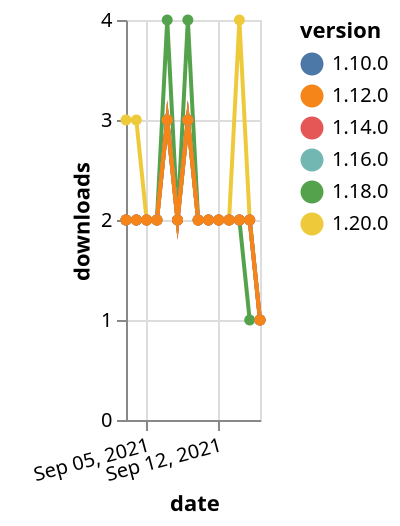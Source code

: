 {"$schema": "https://vega.github.io/schema/vega-lite/v5.json", "description": "A simple bar chart with embedded data.", "data": {"values": [{"date": "2021-09-03", "total": 679, "delta": 2, "version": "1.18.0"}, {"date": "2021-09-04", "total": 681, "delta": 2, "version": "1.18.0"}, {"date": "2021-09-05", "total": 683, "delta": 2, "version": "1.18.0"}, {"date": "2021-09-06", "total": 685, "delta": 2, "version": "1.18.0"}, {"date": "2021-09-07", "total": 689, "delta": 4, "version": "1.18.0"}, {"date": "2021-09-08", "total": 691, "delta": 2, "version": "1.18.0"}, {"date": "2021-09-09", "total": 695, "delta": 4, "version": "1.18.0"}, {"date": "2021-09-10", "total": 697, "delta": 2, "version": "1.18.0"}, {"date": "2021-09-11", "total": 699, "delta": 2, "version": "1.18.0"}, {"date": "2021-09-12", "total": 701, "delta": 2, "version": "1.18.0"}, {"date": "2021-09-13", "total": 703, "delta": 2, "version": "1.18.0"}, {"date": "2021-09-14", "total": 705, "delta": 2, "version": "1.18.0"}, {"date": "2021-09-15", "total": 706, "delta": 1, "version": "1.18.0"}, {"date": "2021-09-16", "total": 707, "delta": 1, "version": "1.18.0"}, {"date": "2021-09-03", "total": 2011, "delta": 2, "version": "1.10.0"}, {"date": "2021-09-04", "total": 2013, "delta": 2, "version": "1.10.0"}, {"date": "2021-09-05", "total": 2015, "delta": 2, "version": "1.10.0"}, {"date": "2021-09-06", "total": 2017, "delta": 2, "version": "1.10.0"}, {"date": "2021-09-07", "total": 2020, "delta": 3, "version": "1.10.0"}, {"date": "2021-09-08", "total": 2022, "delta": 2, "version": "1.10.0"}, {"date": "2021-09-09", "total": 2025, "delta": 3, "version": "1.10.0"}, {"date": "2021-09-10", "total": 2027, "delta": 2, "version": "1.10.0"}, {"date": "2021-09-11", "total": 2029, "delta": 2, "version": "1.10.0"}, {"date": "2021-09-12", "total": 2031, "delta": 2, "version": "1.10.0"}, {"date": "2021-09-13", "total": 2033, "delta": 2, "version": "1.10.0"}, {"date": "2021-09-14", "total": 2035, "delta": 2, "version": "1.10.0"}, {"date": "2021-09-15", "total": 2037, "delta": 2, "version": "1.10.0"}, {"date": "2021-09-16", "total": 2038, "delta": 1, "version": "1.10.0"}, {"date": "2021-09-03", "total": 218, "delta": 3, "version": "1.20.0"}, {"date": "2021-09-04", "total": 221, "delta": 3, "version": "1.20.0"}, {"date": "2021-09-05", "total": 223, "delta": 2, "version": "1.20.0"}, {"date": "2021-09-06", "total": 225, "delta": 2, "version": "1.20.0"}, {"date": "2021-09-07", "total": 228, "delta": 3, "version": "1.20.0"}, {"date": "2021-09-08", "total": 230, "delta": 2, "version": "1.20.0"}, {"date": "2021-09-09", "total": 233, "delta": 3, "version": "1.20.0"}, {"date": "2021-09-10", "total": 235, "delta": 2, "version": "1.20.0"}, {"date": "2021-09-11", "total": 237, "delta": 2, "version": "1.20.0"}, {"date": "2021-09-12", "total": 239, "delta": 2, "version": "1.20.0"}, {"date": "2021-09-13", "total": 241, "delta": 2, "version": "1.20.0"}, {"date": "2021-09-14", "total": 245, "delta": 4, "version": "1.20.0"}, {"date": "2021-09-15", "total": 247, "delta": 2, "version": "1.20.0"}, {"date": "2021-09-16", "total": 248, "delta": 1, "version": "1.20.0"}, {"date": "2021-09-03", "total": 998, "delta": 2, "version": "1.16.0"}, {"date": "2021-09-04", "total": 1000, "delta": 2, "version": "1.16.0"}, {"date": "2021-09-05", "total": 1002, "delta": 2, "version": "1.16.0"}, {"date": "2021-09-06", "total": 1004, "delta": 2, "version": "1.16.0"}, {"date": "2021-09-07", "total": 1007, "delta": 3, "version": "1.16.0"}, {"date": "2021-09-08", "total": 1009, "delta": 2, "version": "1.16.0"}, {"date": "2021-09-09", "total": 1012, "delta": 3, "version": "1.16.0"}, {"date": "2021-09-10", "total": 1014, "delta": 2, "version": "1.16.0"}, {"date": "2021-09-11", "total": 1016, "delta": 2, "version": "1.16.0"}, {"date": "2021-09-12", "total": 1018, "delta": 2, "version": "1.16.0"}, {"date": "2021-09-13", "total": 1020, "delta": 2, "version": "1.16.0"}, {"date": "2021-09-14", "total": 1022, "delta": 2, "version": "1.16.0"}, {"date": "2021-09-15", "total": 1024, "delta": 2, "version": "1.16.0"}, {"date": "2021-09-16", "total": 1025, "delta": 1, "version": "1.16.0"}, {"date": "2021-09-03", "total": 1447, "delta": 2, "version": "1.14.0"}, {"date": "2021-09-04", "total": 1449, "delta": 2, "version": "1.14.0"}, {"date": "2021-09-05", "total": 1451, "delta": 2, "version": "1.14.0"}, {"date": "2021-09-06", "total": 1453, "delta": 2, "version": "1.14.0"}, {"date": "2021-09-07", "total": 1456, "delta": 3, "version": "1.14.0"}, {"date": "2021-09-08", "total": 1458, "delta": 2, "version": "1.14.0"}, {"date": "2021-09-09", "total": 1461, "delta": 3, "version": "1.14.0"}, {"date": "2021-09-10", "total": 1463, "delta": 2, "version": "1.14.0"}, {"date": "2021-09-11", "total": 1465, "delta": 2, "version": "1.14.0"}, {"date": "2021-09-12", "total": 1467, "delta": 2, "version": "1.14.0"}, {"date": "2021-09-13", "total": 1469, "delta": 2, "version": "1.14.0"}, {"date": "2021-09-14", "total": 1471, "delta": 2, "version": "1.14.0"}, {"date": "2021-09-15", "total": 1473, "delta": 2, "version": "1.14.0"}, {"date": "2021-09-16", "total": 1474, "delta": 1, "version": "1.14.0"}, {"date": "2021-09-03", "total": 1624, "delta": 2, "version": "1.12.0"}, {"date": "2021-09-04", "total": 1626, "delta": 2, "version": "1.12.0"}, {"date": "2021-09-05", "total": 1628, "delta": 2, "version": "1.12.0"}, {"date": "2021-09-06", "total": 1630, "delta": 2, "version": "1.12.0"}, {"date": "2021-09-07", "total": 1633, "delta": 3, "version": "1.12.0"}, {"date": "2021-09-08", "total": 1635, "delta": 2, "version": "1.12.0"}, {"date": "2021-09-09", "total": 1638, "delta": 3, "version": "1.12.0"}, {"date": "2021-09-10", "total": 1640, "delta": 2, "version": "1.12.0"}, {"date": "2021-09-11", "total": 1642, "delta": 2, "version": "1.12.0"}, {"date": "2021-09-12", "total": 1644, "delta": 2, "version": "1.12.0"}, {"date": "2021-09-13", "total": 1646, "delta": 2, "version": "1.12.0"}, {"date": "2021-09-14", "total": 1648, "delta": 2, "version": "1.12.0"}, {"date": "2021-09-15", "total": 1650, "delta": 2, "version": "1.12.0"}, {"date": "2021-09-16", "total": 1651, "delta": 1, "version": "1.12.0"}]}, "width": "container", "mark": {"type": "line", "point": {"filled": true}}, "encoding": {"x": {"field": "date", "type": "temporal", "timeUnit": "yearmonthdate", "title": "date", "axis": {"labelAngle": -15}}, "y": {"field": "delta", "type": "quantitative", "title": "downloads"}, "color": {"field": "version", "type": "nominal"}, "tooltip": {"field": "delta"}}}